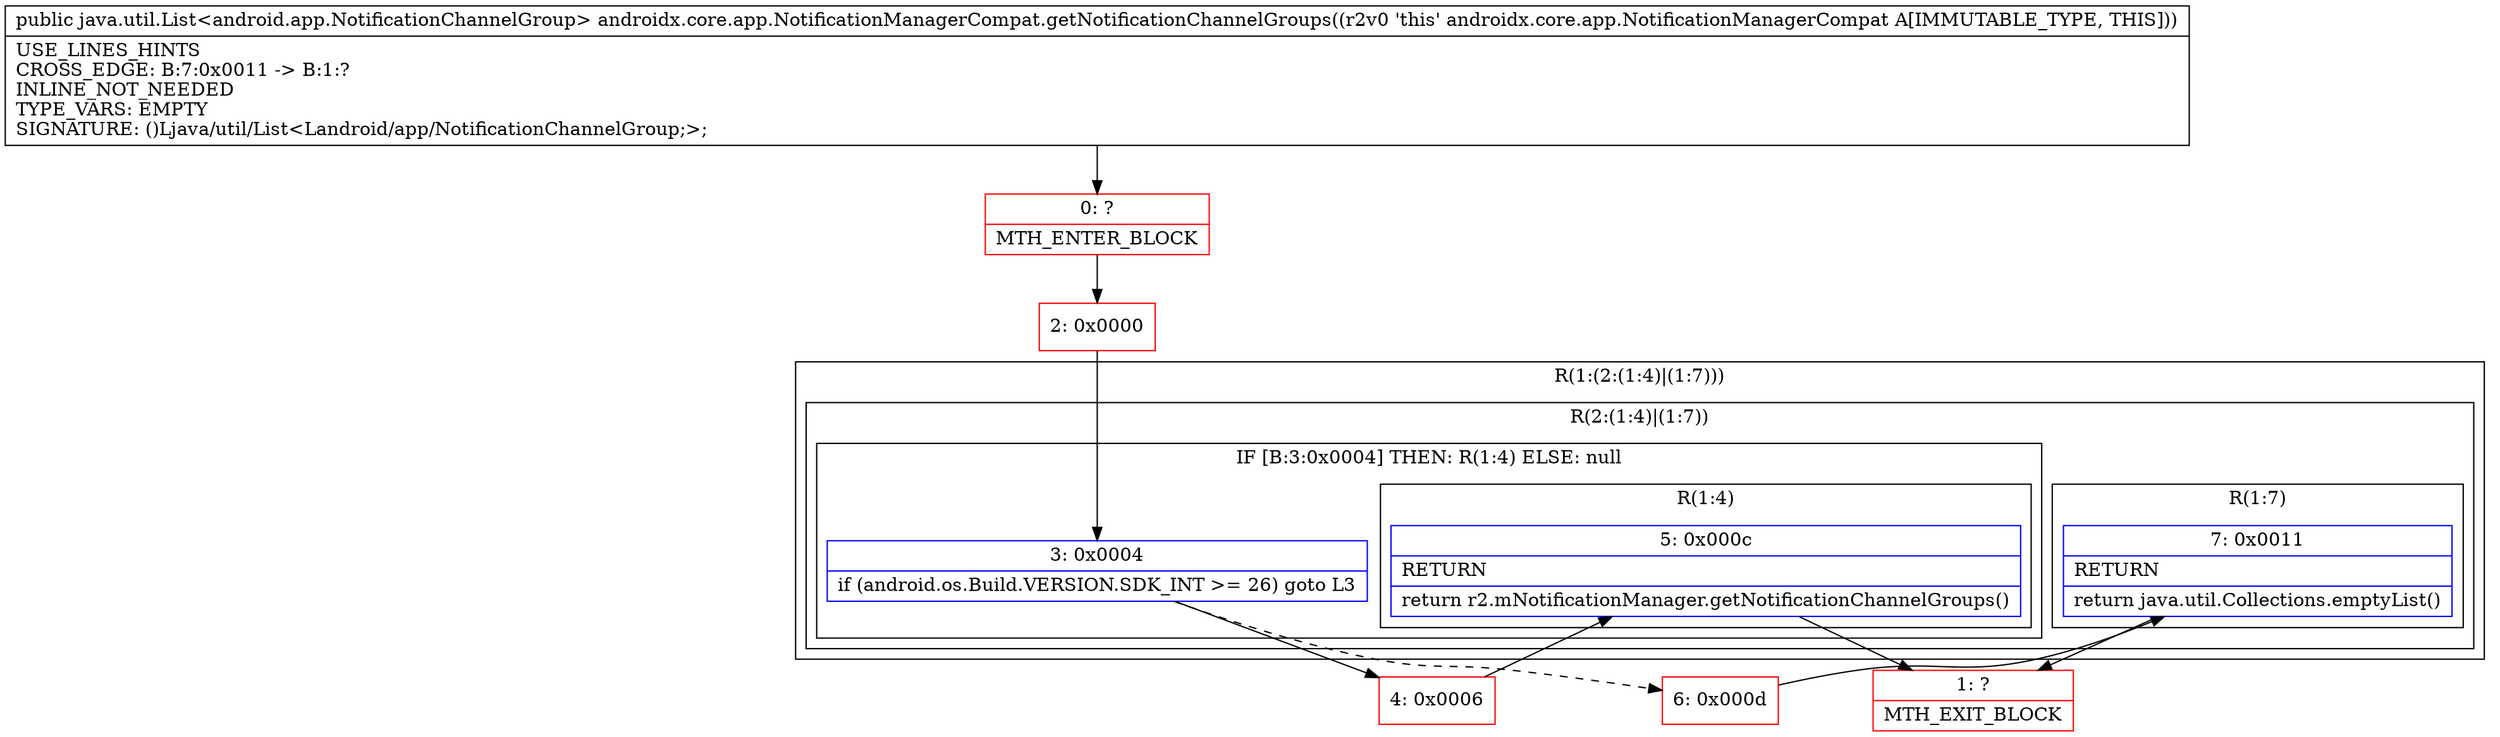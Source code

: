 digraph "CFG forandroidx.core.app.NotificationManagerCompat.getNotificationChannelGroups()Ljava\/util\/List;" {
subgraph cluster_Region_855083015 {
label = "R(1:(2:(1:4)|(1:7)))";
node [shape=record,color=blue];
subgraph cluster_Region_107493308 {
label = "R(2:(1:4)|(1:7))";
node [shape=record,color=blue];
subgraph cluster_IfRegion_1266867128 {
label = "IF [B:3:0x0004] THEN: R(1:4) ELSE: null";
node [shape=record,color=blue];
Node_3 [shape=record,label="{3\:\ 0x0004|if (android.os.Build.VERSION.SDK_INT \>= 26) goto L3\l}"];
subgraph cluster_Region_191108135 {
label = "R(1:4)";
node [shape=record,color=blue];
Node_5 [shape=record,label="{5\:\ 0x000c|RETURN\l|return r2.mNotificationManager.getNotificationChannelGroups()\l}"];
}
}
subgraph cluster_Region_98370300 {
label = "R(1:7)";
node [shape=record,color=blue];
Node_7 [shape=record,label="{7\:\ 0x0011|RETURN\l|return java.util.Collections.emptyList()\l}"];
}
}
}
Node_0 [shape=record,color=red,label="{0\:\ ?|MTH_ENTER_BLOCK\l}"];
Node_2 [shape=record,color=red,label="{2\:\ 0x0000}"];
Node_4 [shape=record,color=red,label="{4\:\ 0x0006}"];
Node_1 [shape=record,color=red,label="{1\:\ ?|MTH_EXIT_BLOCK\l}"];
Node_6 [shape=record,color=red,label="{6\:\ 0x000d}"];
MethodNode[shape=record,label="{public java.util.List\<android.app.NotificationChannelGroup\> androidx.core.app.NotificationManagerCompat.getNotificationChannelGroups((r2v0 'this' androidx.core.app.NotificationManagerCompat A[IMMUTABLE_TYPE, THIS]))  | USE_LINES_HINTS\lCROSS_EDGE: B:7:0x0011 \-\> B:1:?\lINLINE_NOT_NEEDED\lTYPE_VARS: EMPTY\lSIGNATURE: ()Ljava\/util\/List\<Landroid\/app\/NotificationChannelGroup;\>;\l}"];
MethodNode -> Node_0;Node_3 -> Node_4;
Node_3 -> Node_6[style=dashed];
Node_5 -> Node_1;
Node_7 -> Node_1;
Node_0 -> Node_2;
Node_2 -> Node_3;
Node_4 -> Node_5;
Node_6 -> Node_7;
}

